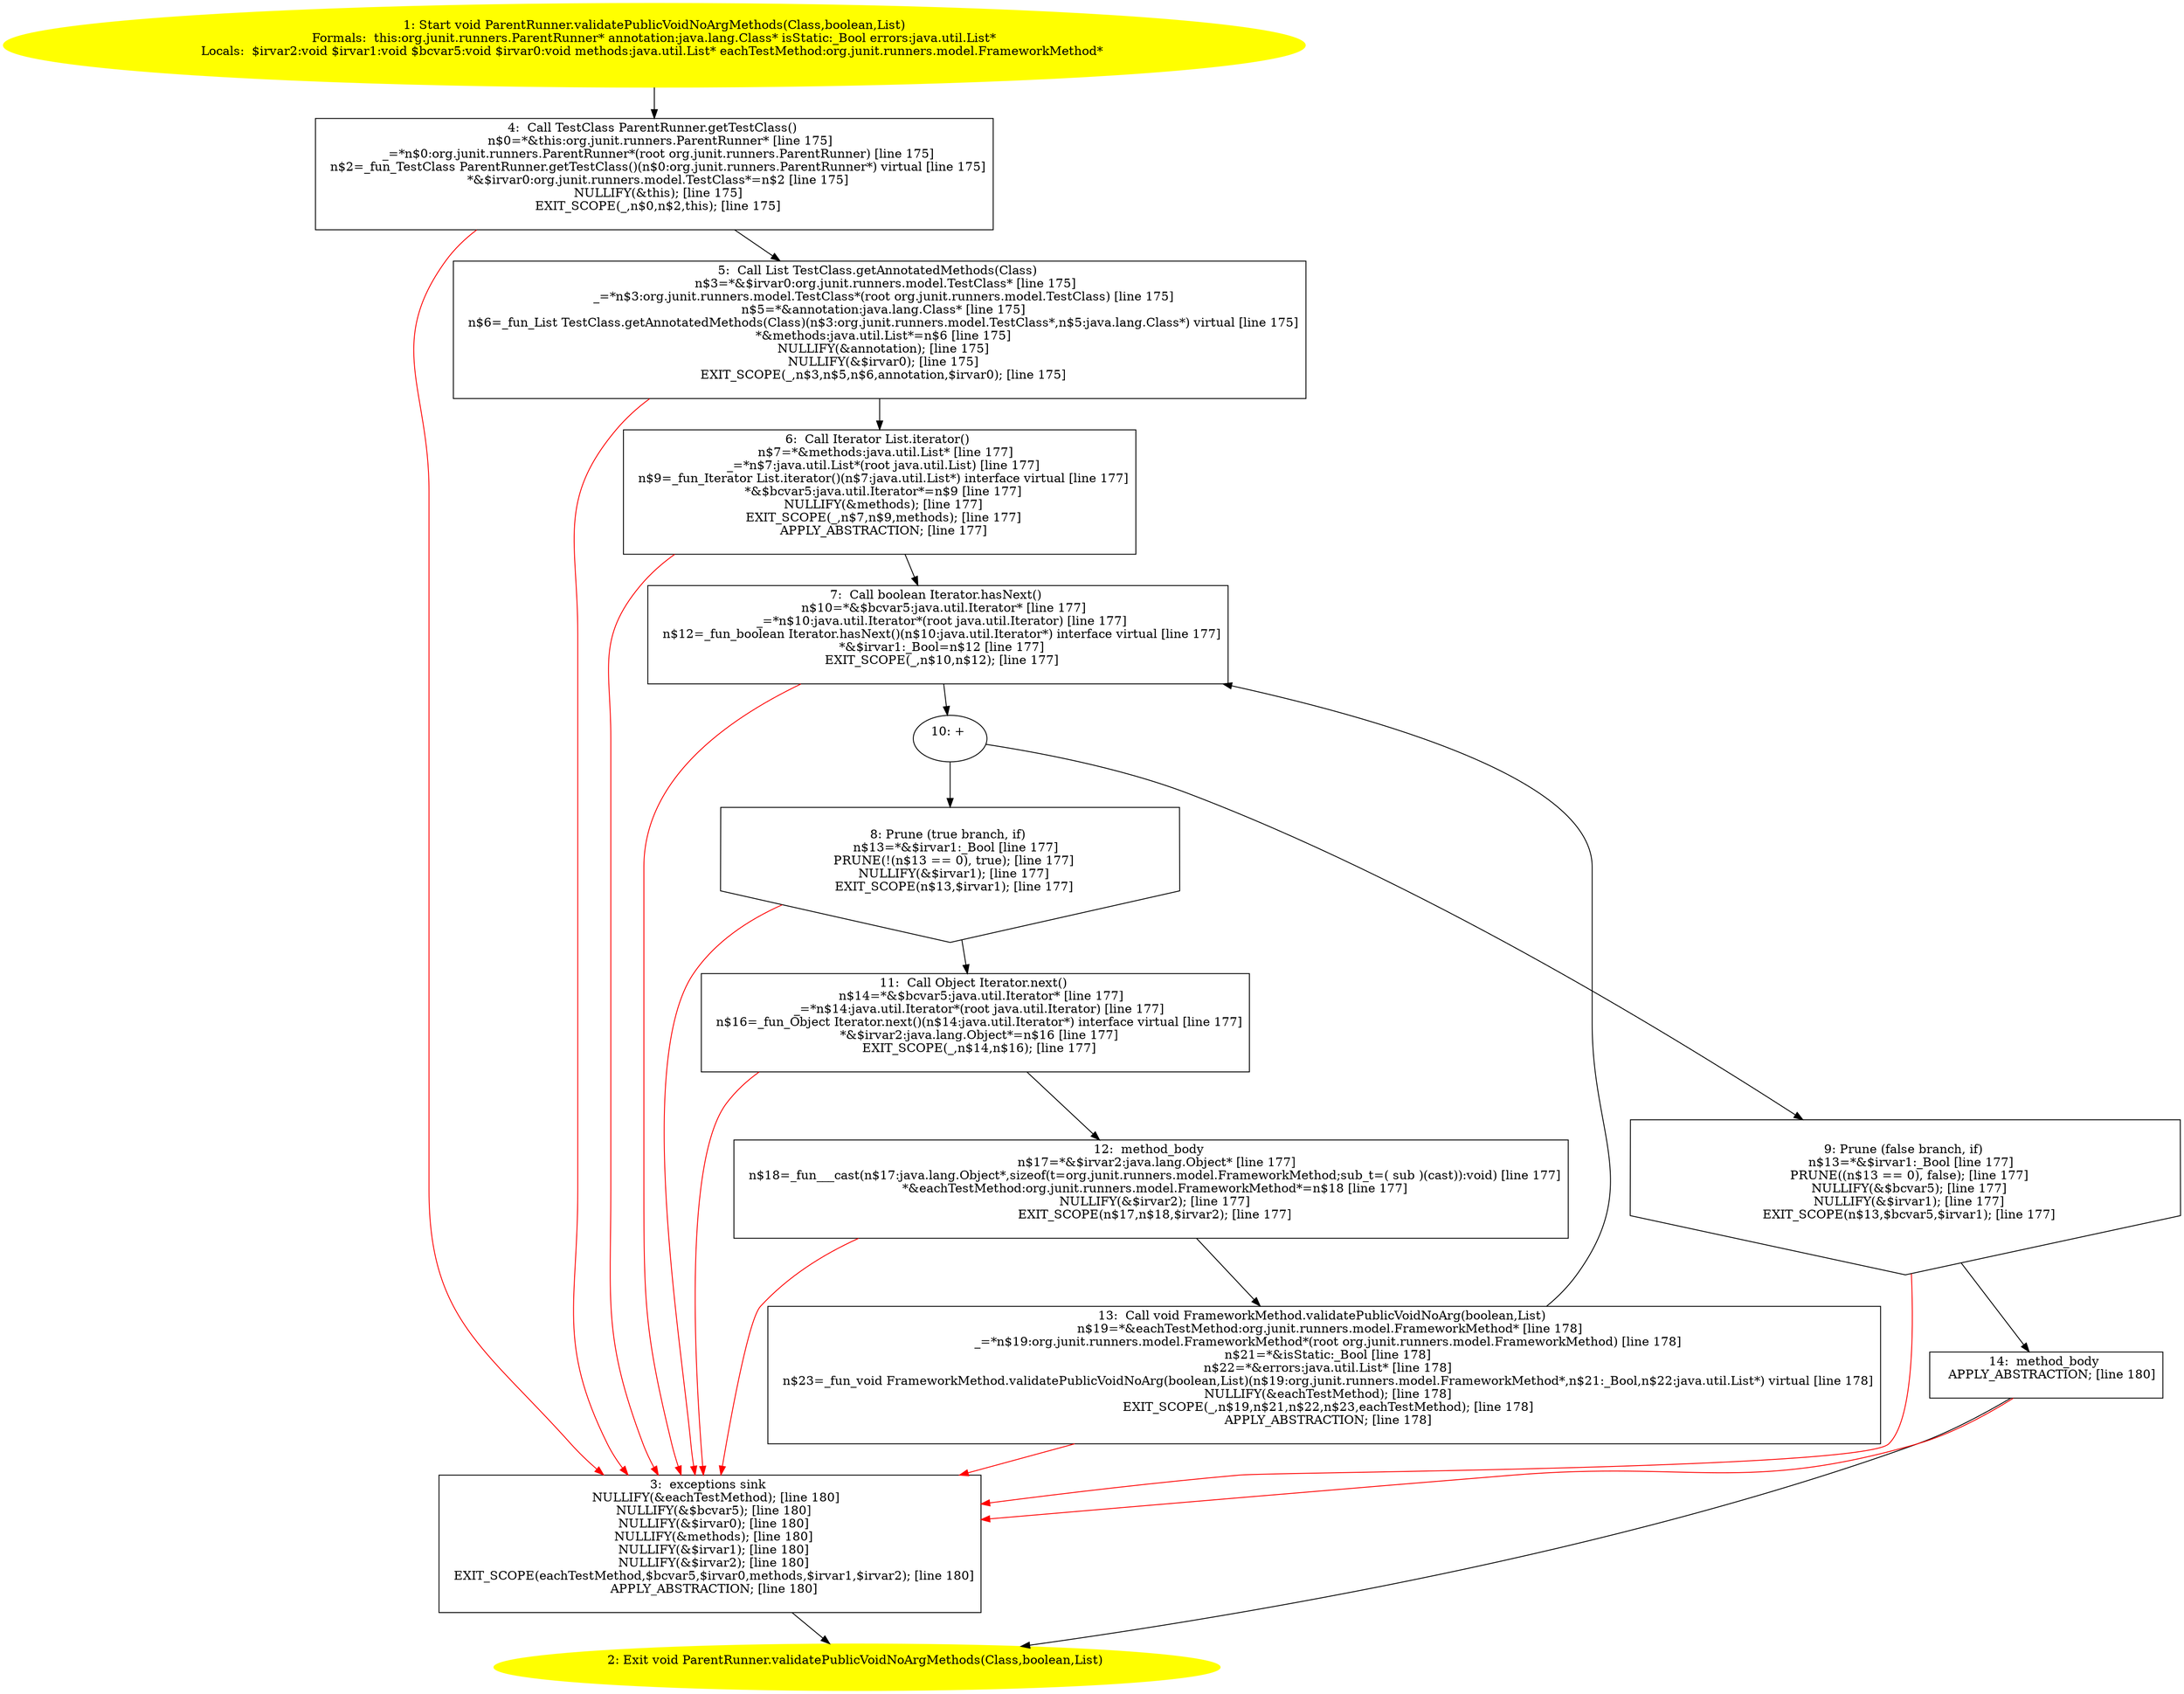 /* @generated */
digraph cfg {
"org.junit.runners.ParentRunner.validatePublicVoidNoArgMethods(java.lang.Class,boolean,java.util.List.9c113f39e292a43aa5c0c1f33e94bc8f_1" [label="1: Start void ParentRunner.validatePublicVoidNoArgMethods(Class,boolean,List)\nFormals:  this:org.junit.runners.ParentRunner* annotation:java.lang.Class* isStatic:_Bool errors:java.util.List*\nLocals:  $irvar2:void $irvar1:void $bcvar5:void $irvar0:void methods:java.util.List* eachTestMethod:org.junit.runners.model.FrameworkMethod* \n  " color=yellow style=filled]
	

	 "org.junit.runners.ParentRunner.validatePublicVoidNoArgMethods(java.lang.Class,boolean,java.util.List.9c113f39e292a43aa5c0c1f33e94bc8f_1" -> "org.junit.runners.ParentRunner.validatePublicVoidNoArgMethods(java.lang.Class,boolean,java.util.List.9c113f39e292a43aa5c0c1f33e94bc8f_4" ;
"org.junit.runners.ParentRunner.validatePublicVoidNoArgMethods(java.lang.Class,boolean,java.util.List.9c113f39e292a43aa5c0c1f33e94bc8f_2" [label="2: Exit void ParentRunner.validatePublicVoidNoArgMethods(Class,boolean,List) \n  " color=yellow style=filled]
	

"org.junit.runners.ParentRunner.validatePublicVoidNoArgMethods(java.lang.Class,boolean,java.util.List.9c113f39e292a43aa5c0c1f33e94bc8f_3" [label="3:  exceptions sink \n   NULLIFY(&eachTestMethod); [line 180]\n  NULLIFY(&$bcvar5); [line 180]\n  NULLIFY(&$irvar0); [line 180]\n  NULLIFY(&methods); [line 180]\n  NULLIFY(&$irvar1); [line 180]\n  NULLIFY(&$irvar2); [line 180]\n  EXIT_SCOPE(eachTestMethod,$bcvar5,$irvar0,methods,$irvar1,$irvar2); [line 180]\n  APPLY_ABSTRACTION; [line 180]\n " shape="box"]
	

	 "org.junit.runners.ParentRunner.validatePublicVoidNoArgMethods(java.lang.Class,boolean,java.util.List.9c113f39e292a43aa5c0c1f33e94bc8f_3" -> "org.junit.runners.ParentRunner.validatePublicVoidNoArgMethods(java.lang.Class,boolean,java.util.List.9c113f39e292a43aa5c0c1f33e94bc8f_2" ;
"org.junit.runners.ParentRunner.validatePublicVoidNoArgMethods(java.lang.Class,boolean,java.util.List.9c113f39e292a43aa5c0c1f33e94bc8f_4" [label="4:  Call TestClass ParentRunner.getTestClass() \n   n$0=*&this:org.junit.runners.ParentRunner* [line 175]\n  _=*n$0:org.junit.runners.ParentRunner*(root org.junit.runners.ParentRunner) [line 175]\n  n$2=_fun_TestClass ParentRunner.getTestClass()(n$0:org.junit.runners.ParentRunner*) virtual [line 175]\n  *&$irvar0:org.junit.runners.model.TestClass*=n$2 [line 175]\n  NULLIFY(&this); [line 175]\n  EXIT_SCOPE(_,n$0,n$2,this); [line 175]\n " shape="box"]
	

	 "org.junit.runners.ParentRunner.validatePublicVoidNoArgMethods(java.lang.Class,boolean,java.util.List.9c113f39e292a43aa5c0c1f33e94bc8f_4" -> "org.junit.runners.ParentRunner.validatePublicVoidNoArgMethods(java.lang.Class,boolean,java.util.List.9c113f39e292a43aa5c0c1f33e94bc8f_5" ;
	 "org.junit.runners.ParentRunner.validatePublicVoidNoArgMethods(java.lang.Class,boolean,java.util.List.9c113f39e292a43aa5c0c1f33e94bc8f_4" -> "org.junit.runners.ParentRunner.validatePublicVoidNoArgMethods(java.lang.Class,boolean,java.util.List.9c113f39e292a43aa5c0c1f33e94bc8f_3" [color="red" ];
"org.junit.runners.ParentRunner.validatePublicVoidNoArgMethods(java.lang.Class,boolean,java.util.List.9c113f39e292a43aa5c0c1f33e94bc8f_5" [label="5:  Call List TestClass.getAnnotatedMethods(Class) \n   n$3=*&$irvar0:org.junit.runners.model.TestClass* [line 175]\n  _=*n$3:org.junit.runners.model.TestClass*(root org.junit.runners.model.TestClass) [line 175]\n  n$5=*&annotation:java.lang.Class* [line 175]\n  n$6=_fun_List TestClass.getAnnotatedMethods(Class)(n$3:org.junit.runners.model.TestClass*,n$5:java.lang.Class*) virtual [line 175]\n  *&methods:java.util.List*=n$6 [line 175]\n  NULLIFY(&annotation); [line 175]\n  NULLIFY(&$irvar0); [line 175]\n  EXIT_SCOPE(_,n$3,n$5,n$6,annotation,$irvar0); [line 175]\n " shape="box"]
	

	 "org.junit.runners.ParentRunner.validatePublicVoidNoArgMethods(java.lang.Class,boolean,java.util.List.9c113f39e292a43aa5c0c1f33e94bc8f_5" -> "org.junit.runners.ParentRunner.validatePublicVoidNoArgMethods(java.lang.Class,boolean,java.util.List.9c113f39e292a43aa5c0c1f33e94bc8f_6" ;
	 "org.junit.runners.ParentRunner.validatePublicVoidNoArgMethods(java.lang.Class,boolean,java.util.List.9c113f39e292a43aa5c0c1f33e94bc8f_5" -> "org.junit.runners.ParentRunner.validatePublicVoidNoArgMethods(java.lang.Class,boolean,java.util.List.9c113f39e292a43aa5c0c1f33e94bc8f_3" [color="red" ];
"org.junit.runners.ParentRunner.validatePublicVoidNoArgMethods(java.lang.Class,boolean,java.util.List.9c113f39e292a43aa5c0c1f33e94bc8f_6" [label="6:  Call Iterator List.iterator() \n   n$7=*&methods:java.util.List* [line 177]\n  _=*n$7:java.util.List*(root java.util.List) [line 177]\n  n$9=_fun_Iterator List.iterator()(n$7:java.util.List*) interface virtual [line 177]\n  *&$bcvar5:java.util.Iterator*=n$9 [line 177]\n  NULLIFY(&methods); [line 177]\n  EXIT_SCOPE(_,n$7,n$9,methods); [line 177]\n  APPLY_ABSTRACTION; [line 177]\n " shape="box"]
	

	 "org.junit.runners.ParentRunner.validatePublicVoidNoArgMethods(java.lang.Class,boolean,java.util.List.9c113f39e292a43aa5c0c1f33e94bc8f_6" -> "org.junit.runners.ParentRunner.validatePublicVoidNoArgMethods(java.lang.Class,boolean,java.util.List.9c113f39e292a43aa5c0c1f33e94bc8f_7" ;
	 "org.junit.runners.ParentRunner.validatePublicVoidNoArgMethods(java.lang.Class,boolean,java.util.List.9c113f39e292a43aa5c0c1f33e94bc8f_6" -> "org.junit.runners.ParentRunner.validatePublicVoidNoArgMethods(java.lang.Class,boolean,java.util.List.9c113f39e292a43aa5c0c1f33e94bc8f_3" [color="red" ];
"org.junit.runners.ParentRunner.validatePublicVoidNoArgMethods(java.lang.Class,boolean,java.util.List.9c113f39e292a43aa5c0c1f33e94bc8f_7" [label="7:  Call boolean Iterator.hasNext() \n   n$10=*&$bcvar5:java.util.Iterator* [line 177]\n  _=*n$10:java.util.Iterator*(root java.util.Iterator) [line 177]\n  n$12=_fun_boolean Iterator.hasNext()(n$10:java.util.Iterator*) interface virtual [line 177]\n  *&$irvar1:_Bool=n$12 [line 177]\n  EXIT_SCOPE(_,n$10,n$12); [line 177]\n " shape="box"]
	

	 "org.junit.runners.ParentRunner.validatePublicVoidNoArgMethods(java.lang.Class,boolean,java.util.List.9c113f39e292a43aa5c0c1f33e94bc8f_7" -> "org.junit.runners.ParentRunner.validatePublicVoidNoArgMethods(java.lang.Class,boolean,java.util.List.9c113f39e292a43aa5c0c1f33e94bc8f_10" ;
	 "org.junit.runners.ParentRunner.validatePublicVoidNoArgMethods(java.lang.Class,boolean,java.util.List.9c113f39e292a43aa5c0c1f33e94bc8f_7" -> "org.junit.runners.ParentRunner.validatePublicVoidNoArgMethods(java.lang.Class,boolean,java.util.List.9c113f39e292a43aa5c0c1f33e94bc8f_3" [color="red" ];
"org.junit.runners.ParentRunner.validatePublicVoidNoArgMethods(java.lang.Class,boolean,java.util.List.9c113f39e292a43aa5c0c1f33e94bc8f_8" [label="8: Prune (true branch, if) \n   n$13=*&$irvar1:_Bool [line 177]\n  PRUNE(!(n$13 == 0), true); [line 177]\n  NULLIFY(&$irvar1); [line 177]\n  EXIT_SCOPE(n$13,$irvar1); [line 177]\n " shape="invhouse"]
	

	 "org.junit.runners.ParentRunner.validatePublicVoidNoArgMethods(java.lang.Class,boolean,java.util.List.9c113f39e292a43aa5c0c1f33e94bc8f_8" -> "org.junit.runners.ParentRunner.validatePublicVoidNoArgMethods(java.lang.Class,boolean,java.util.List.9c113f39e292a43aa5c0c1f33e94bc8f_11" ;
	 "org.junit.runners.ParentRunner.validatePublicVoidNoArgMethods(java.lang.Class,boolean,java.util.List.9c113f39e292a43aa5c0c1f33e94bc8f_8" -> "org.junit.runners.ParentRunner.validatePublicVoidNoArgMethods(java.lang.Class,boolean,java.util.List.9c113f39e292a43aa5c0c1f33e94bc8f_3" [color="red" ];
"org.junit.runners.ParentRunner.validatePublicVoidNoArgMethods(java.lang.Class,boolean,java.util.List.9c113f39e292a43aa5c0c1f33e94bc8f_9" [label="9: Prune (false branch, if) \n   n$13=*&$irvar1:_Bool [line 177]\n  PRUNE((n$13 == 0), false); [line 177]\n  NULLIFY(&$bcvar5); [line 177]\n  NULLIFY(&$irvar1); [line 177]\n  EXIT_SCOPE(n$13,$bcvar5,$irvar1); [line 177]\n " shape="invhouse"]
	

	 "org.junit.runners.ParentRunner.validatePublicVoidNoArgMethods(java.lang.Class,boolean,java.util.List.9c113f39e292a43aa5c0c1f33e94bc8f_9" -> "org.junit.runners.ParentRunner.validatePublicVoidNoArgMethods(java.lang.Class,boolean,java.util.List.9c113f39e292a43aa5c0c1f33e94bc8f_14" ;
	 "org.junit.runners.ParentRunner.validatePublicVoidNoArgMethods(java.lang.Class,boolean,java.util.List.9c113f39e292a43aa5c0c1f33e94bc8f_9" -> "org.junit.runners.ParentRunner.validatePublicVoidNoArgMethods(java.lang.Class,boolean,java.util.List.9c113f39e292a43aa5c0c1f33e94bc8f_3" [color="red" ];
"org.junit.runners.ParentRunner.validatePublicVoidNoArgMethods(java.lang.Class,boolean,java.util.List.9c113f39e292a43aa5c0c1f33e94bc8f_10" [label="10: + \n  " ]
	

	 "org.junit.runners.ParentRunner.validatePublicVoidNoArgMethods(java.lang.Class,boolean,java.util.List.9c113f39e292a43aa5c0c1f33e94bc8f_10" -> "org.junit.runners.ParentRunner.validatePublicVoidNoArgMethods(java.lang.Class,boolean,java.util.List.9c113f39e292a43aa5c0c1f33e94bc8f_8" ;
	 "org.junit.runners.ParentRunner.validatePublicVoidNoArgMethods(java.lang.Class,boolean,java.util.List.9c113f39e292a43aa5c0c1f33e94bc8f_10" -> "org.junit.runners.ParentRunner.validatePublicVoidNoArgMethods(java.lang.Class,boolean,java.util.List.9c113f39e292a43aa5c0c1f33e94bc8f_9" ;
"org.junit.runners.ParentRunner.validatePublicVoidNoArgMethods(java.lang.Class,boolean,java.util.List.9c113f39e292a43aa5c0c1f33e94bc8f_11" [label="11:  Call Object Iterator.next() \n   n$14=*&$bcvar5:java.util.Iterator* [line 177]\n  _=*n$14:java.util.Iterator*(root java.util.Iterator) [line 177]\n  n$16=_fun_Object Iterator.next()(n$14:java.util.Iterator*) interface virtual [line 177]\n  *&$irvar2:java.lang.Object*=n$16 [line 177]\n  EXIT_SCOPE(_,n$14,n$16); [line 177]\n " shape="box"]
	

	 "org.junit.runners.ParentRunner.validatePublicVoidNoArgMethods(java.lang.Class,boolean,java.util.List.9c113f39e292a43aa5c0c1f33e94bc8f_11" -> "org.junit.runners.ParentRunner.validatePublicVoidNoArgMethods(java.lang.Class,boolean,java.util.List.9c113f39e292a43aa5c0c1f33e94bc8f_12" ;
	 "org.junit.runners.ParentRunner.validatePublicVoidNoArgMethods(java.lang.Class,boolean,java.util.List.9c113f39e292a43aa5c0c1f33e94bc8f_11" -> "org.junit.runners.ParentRunner.validatePublicVoidNoArgMethods(java.lang.Class,boolean,java.util.List.9c113f39e292a43aa5c0c1f33e94bc8f_3" [color="red" ];
"org.junit.runners.ParentRunner.validatePublicVoidNoArgMethods(java.lang.Class,boolean,java.util.List.9c113f39e292a43aa5c0c1f33e94bc8f_12" [label="12:  method_body \n   n$17=*&$irvar2:java.lang.Object* [line 177]\n  n$18=_fun___cast(n$17:java.lang.Object*,sizeof(t=org.junit.runners.model.FrameworkMethod;sub_t=( sub )(cast)):void) [line 177]\n  *&eachTestMethod:org.junit.runners.model.FrameworkMethod*=n$18 [line 177]\n  NULLIFY(&$irvar2); [line 177]\n  EXIT_SCOPE(n$17,n$18,$irvar2); [line 177]\n " shape="box"]
	

	 "org.junit.runners.ParentRunner.validatePublicVoidNoArgMethods(java.lang.Class,boolean,java.util.List.9c113f39e292a43aa5c0c1f33e94bc8f_12" -> "org.junit.runners.ParentRunner.validatePublicVoidNoArgMethods(java.lang.Class,boolean,java.util.List.9c113f39e292a43aa5c0c1f33e94bc8f_13" ;
	 "org.junit.runners.ParentRunner.validatePublicVoidNoArgMethods(java.lang.Class,boolean,java.util.List.9c113f39e292a43aa5c0c1f33e94bc8f_12" -> "org.junit.runners.ParentRunner.validatePublicVoidNoArgMethods(java.lang.Class,boolean,java.util.List.9c113f39e292a43aa5c0c1f33e94bc8f_3" [color="red" ];
"org.junit.runners.ParentRunner.validatePublicVoidNoArgMethods(java.lang.Class,boolean,java.util.List.9c113f39e292a43aa5c0c1f33e94bc8f_13" [label="13:  Call void FrameworkMethod.validatePublicVoidNoArg(boolean,List) \n   n$19=*&eachTestMethod:org.junit.runners.model.FrameworkMethod* [line 178]\n  _=*n$19:org.junit.runners.model.FrameworkMethod*(root org.junit.runners.model.FrameworkMethod) [line 178]\n  n$21=*&isStatic:_Bool [line 178]\n  n$22=*&errors:java.util.List* [line 178]\n  n$23=_fun_void FrameworkMethod.validatePublicVoidNoArg(boolean,List)(n$19:org.junit.runners.model.FrameworkMethod*,n$21:_Bool,n$22:java.util.List*) virtual [line 178]\n  NULLIFY(&eachTestMethod); [line 178]\n  EXIT_SCOPE(_,n$19,n$21,n$22,n$23,eachTestMethod); [line 178]\n  APPLY_ABSTRACTION; [line 178]\n " shape="box"]
	

	 "org.junit.runners.ParentRunner.validatePublicVoidNoArgMethods(java.lang.Class,boolean,java.util.List.9c113f39e292a43aa5c0c1f33e94bc8f_13" -> "org.junit.runners.ParentRunner.validatePublicVoidNoArgMethods(java.lang.Class,boolean,java.util.List.9c113f39e292a43aa5c0c1f33e94bc8f_7" ;
	 "org.junit.runners.ParentRunner.validatePublicVoidNoArgMethods(java.lang.Class,boolean,java.util.List.9c113f39e292a43aa5c0c1f33e94bc8f_13" -> "org.junit.runners.ParentRunner.validatePublicVoidNoArgMethods(java.lang.Class,boolean,java.util.List.9c113f39e292a43aa5c0c1f33e94bc8f_3" [color="red" ];
"org.junit.runners.ParentRunner.validatePublicVoidNoArgMethods(java.lang.Class,boolean,java.util.List.9c113f39e292a43aa5c0c1f33e94bc8f_14" [label="14:  method_body \n   APPLY_ABSTRACTION; [line 180]\n " shape="box"]
	

	 "org.junit.runners.ParentRunner.validatePublicVoidNoArgMethods(java.lang.Class,boolean,java.util.List.9c113f39e292a43aa5c0c1f33e94bc8f_14" -> "org.junit.runners.ParentRunner.validatePublicVoidNoArgMethods(java.lang.Class,boolean,java.util.List.9c113f39e292a43aa5c0c1f33e94bc8f_2" ;
	 "org.junit.runners.ParentRunner.validatePublicVoidNoArgMethods(java.lang.Class,boolean,java.util.List.9c113f39e292a43aa5c0c1f33e94bc8f_14" -> "org.junit.runners.ParentRunner.validatePublicVoidNoArgMethods(java.lang.Class,boolean,java.util.List.9c113f39e292a43aa5c0c1f33e94bc8f_3" [color="red" ];
}
